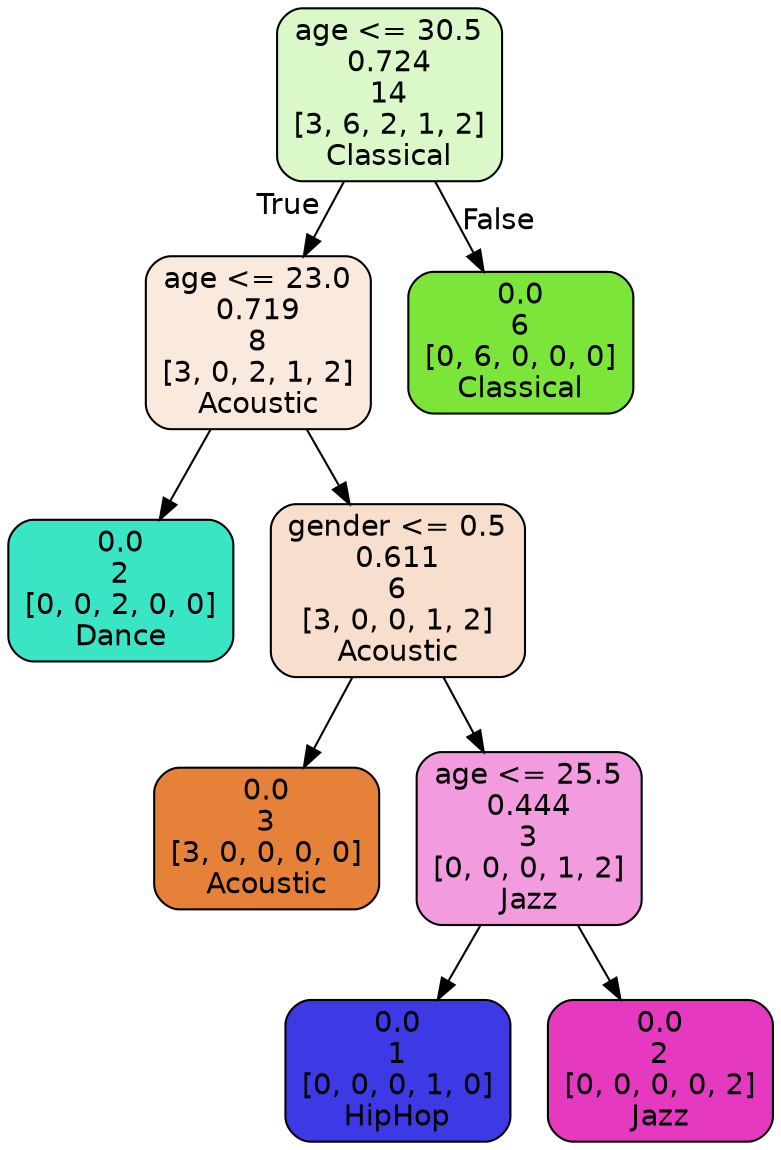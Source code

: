 digraph Tree {
node [shape=box, style="filled, rounded", color="black", fontname=helvetica] ;
edge [fontname=helvetica] ;
0 [label="age <= 30.5\n0.724\n14\n[3, 6, 2, 1, 2]\nClassical", fillcolor="#7be53946"] ;
1 [label="age <= 23.0\n0.719\n8\n[3, 0, 2, 1, 2]\nAcoustic", fillcolor="#e581392a"] ;
0 -> 1 [labeldistance=2.5, labelangle=45, headlabel="True"] ;
2 [label="0.0\n2\n[0, 0, 2, 0, 0]\nDance", fillcolor="#39e5c5ff"] ;
1 -> 2 ;
3 [label="gender <= 0.5\n0.611\n6\n[3, 0, 0, 1, 2]\nAcoustic", fillcolor="#e5813940"] ;
1 -> 3 ;
4 [label="0.0\n3\n[3, 0, 0, 0, 0]\nAcoustic", fillcolor="#e58139ff"] ;
3 -> 4 ;
5 [label="age <= 25.5\n0.444\n3\n[0, 0, 0, 1, 2]\nJazz", fillcolor="#e539c07f"] ;
3 -> 5 ;
6 [label="0.0\n1\n[0, 0, 0, 1, 0]\nHipHop", fillcolor="#3c39e5ff"] ;
5 -> 6 ;
7 [label="0.0\n2\n[0, 0, 0, 0, 2]\nJazz", fillcolor="#e539c0ff"] ;
5 -> 7 ;
8 [label="0.0\n6\n[0, 6, 0, 0, 0]\nClassical", fillcolor="#7be539ff"] ;
0 -> 8 [labeldistance=2.5, labelangle=-45, headlabel="False"] ;
}